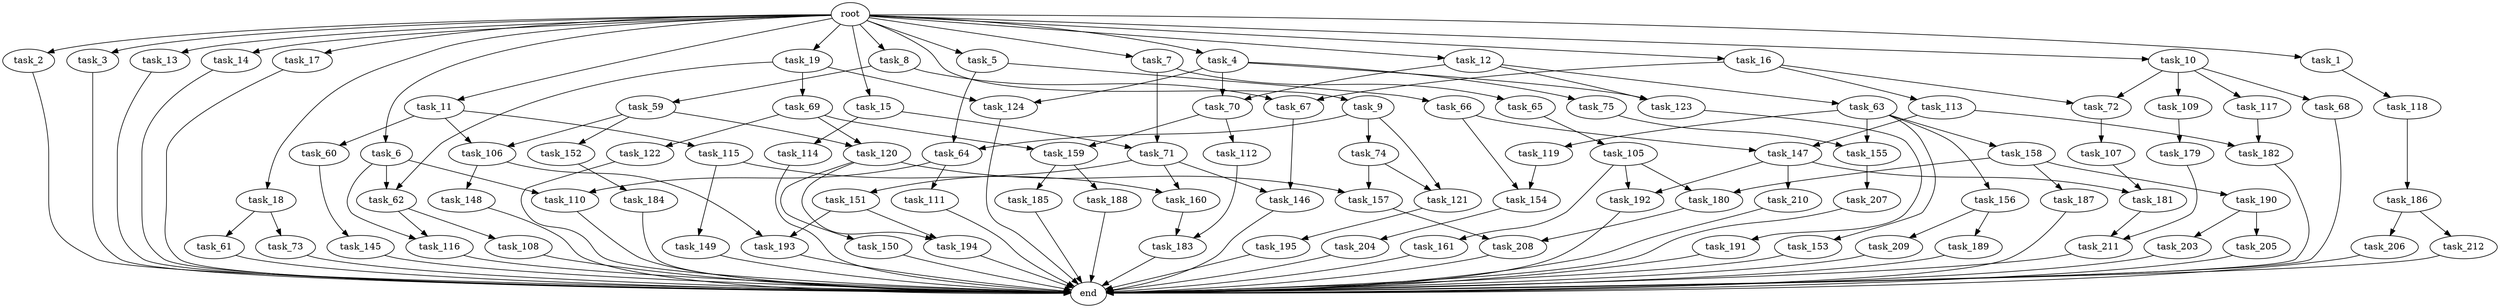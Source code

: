 digraph G {
  root [size="0.000000"];
  task_1 [size="102.400000"];
  task_2 [size="102.400000"];
  task_3 [size="102.400000"];
  task_4 [size="102.400000"];
  task_5 [size="102.400000"];
  task_6 [size="102.400000"];
  task_7 [size="102.400000"];
  task_8 [size="102.400000"];
  task_9 [size="102.400000"];
  task_10 [size="102.400000"];
  task_11 [size="102.400000"];
  task_12 [size="102.400000"];
  task_13 [size="102.400000"];
  task_14 [size="102.400000"];
  task_15 [size="102.400000"];
  task_16 [size="102.400000"];
  task_17 [size="102.400000"];
  task_18 [size="102.400000"];
  task_19 [size="102.400000"];
  task_59 [size="69578470195.199997"];
  task_60 [size="42090679500.800003"];
  task_61 [size="54975581388.800003"];
  task_62 [size="62706522521.600006"];
  task_63 [size="42090679500.800003"];
  task_64 [size="140874927308.800018"];
  task_65 [size="3435973836.800000"];
  task_66 [size="54975581388.800003"];
  task_67 [size="100502234726.400009"];
  task_68 [size="54975581388.800003"];
  task_69 [size="7730941132.800000"];
  task_70 [size="55834574848.000000"];
  task_71 [size="45526653337.600006"];
  task_72 [size="85899345920.000000"];
  task_73 [size="54975581388.800003"];
  task_74 [size="85899345920.000000"];
  task_75 [size="13743895347.200001"];
  task_105 [size="3435973836.800000"];
  task_106 [size="45526653337.600006"];
  task_107 [size="21474836480.000000"];
  task_108 [size="85899345920.000000"];
  task_109 [size="54975581388.800003"];
  task_110 [size="68719476736.000000"];
  task_111 [size="13743895347.200001"];
  task_112 [size="21474836480.000000"];
  task_113 [size="30923764531.200001"];
  task_114 [size="42090679500.800003"];
  task_115 [size="42090679500.800003"];
  task_116 [size="140874927308.800018"];
  task_117 [size="54975581388.800003"];
  task_118 [size="69578470195.199997"];
  task_119 [size="54975581388.800003"];
  task_120 [size="6871947673.600000"];
  task_121 [size="116823110451.200012"];
  task_122 [size="3435973836.800000"];
  task_123 [size="55834574848.000000"];
  task_124 [size="21474836480.000000"];
  task_145 [size="30923764531.200001"];
  task_146 [size="97066260889.600006"];
  task_147 [size="171798691840.000000"];
  task_148 [size="54975581388.800003"];
  task_149 [size="21474836480.000000"];
  task_150 [size="7730941132.800000"];
  task_151 [size="42090679500.800003"];
  task_152 [size="3435973836.800000"];
  task_153 [size="54975581388.800003"];
  task_154 [size="99643241267.200012"];
  task_155 [size="85899345920.000000"];
  task_156 [size="54975581388.800003"];
  task_157 [size="38654705664.000000"];
  task_158 [size="54975581388.800003"];
  task_159 [size="24910810316.800003"];
  task_160 [size="63565515980.800003"];
  task_161 [size="7730941132.800000"];
  task_179 [size="3435973836.800000"];
  task_180 [size="77309411328.000000"];
  task_181 [size="139156940390.399994"];
  task_182 [size="93630287052.800003"];
  task_183 [size="76450417868.800003"];
  task_184 [size="54975581388.800003"];
  task_185 [size="85899345920.000000"];
  task_186 [size="30923764531.200001"];
  task_187 [size="69578470195.199997"];
  task_188 [size="85899345920.000000"];
  task_189 [size="7730941132.800000"];
  task_190 [size="69578470195.199997"];
  task_191 [size="3435973836.800000"];
  task_192 [size="77309411328.000000"];
  task_193 [size="109951162777.600006"];
  task_194 [size="62706522521.600006"];
  task_195 [size="7730941132.800000"];
  task_203 [size="54975581388.800003"];
  task_204 [size="54975581388.800003"];
  task_205 [size="54975581388.800003"];
  task_206 [size="21474836480.000000"];
  task_207 [size="85899345920.000000"];
  task_208 [size="24910810316.800003"];
  task_209 [size="7730941132.800000"];
  task_210 [size="69578470195.199997"];
  task_211 [size="62706522521.600006"];
  task_212 [size="21474836480.000000"];
  end [size="0.000000"];

  root -> task_1 [size="1.000000"];
  root -> task_2 [size="1.000000"];
  root -> task_3 [size="1.000000"];
  root -> task_4 [size="1.000000"];
  root -> task_5 [size="1.000000"];
  root -> task_6 [size="1.000000"];
  root -> task_7 [size="1.000000"];
  root -> task_8 [size="1.000000"];
  root -> task_9 [size="1.000000"];
  root -> task_10 [size="1.000000"];
  root -> task_11 [size="1.000000"];
  root -> task_12 [size="1.000000"];
  root -> task_13 [size="1.000000"];
  root -> task_14 [size="1.000000"];
  root -> task_15 [size="1.000000"];
  root -> task_16 [size="1.000000"];
  root -> task_17 [size="1.000000"];
  root -> task_18 [size="1.000000"];
  root -> task_19 [size="1.000000"];
  task_1 -> task_118 [size="679477248.000000"];
  task_2 -> end [size="1.000000"];
  task_3 -> end [size="1.000000"];
  task_4 -> task_70 [size="134217728.000000"];
  task_4 -> task_75 [size="134217728.000000"];
  task_4 -> task_123 [size="134217728.000000"];
  task_4 -> task_124 [size="134217728.000000"];
  task_5 -> task_64 [size="536870912.000000"];
  task_5 -> task_66 [size="536870912.000000"];
  task_6 -> task_62 [size="536870912.000000"];
  task_6 -> task_110 [size="536870912.000000"];
  task_6 -> task_116 [size="536870912.000000"];
  task_7 -> task_65 [size="33554432.000000"];
  task_7 -> task_71 [size="33554432.000000"];
  task_8 -> task_59 [size="679477248.000000"];
  task_8 -> task_67 [size="679477248.000000"];
  task_9 -> task_64 [size="838860800.000000"];
  task_9 -> task_74 [size="838860800.000000"];
  task_9 -> task_121 [size="838860800.000000"];
  task_10 -> task_68 [size="536870912.000000"];
  task_10 -> task_72 [size="536870912.000000"];
  task_10 -> task_109 [size="536870912.000000"];
  task_10 -> task_117 [size="536870912.000000"];
  task_11 -> task_60 [size="411041792.000000"];
  task_11 -> task_106 [size="411041792.000000"];
  task_11 -> task_115 [size="411041792.000000"];
  task_12 -> task_63 [size="411041792.000000"];
  task_12 -> task_70 [size="411041792.000000"];
  task_12 -> task_123 [size="411041792.000000"];
  task_13 -> end [size="1.000000"];
  task_14 -> end [size="1.000000"];
  task_15 -> task_71 [size="411041792.000000"];
  task_15 -> task_114 [size="411041792.000000"];
  task_16 -> task_67 [size="301989888.000000"];
  task_16 -> task_72 [size="301989888.000000"];
  task_16 -> task_113 [size="301989888.000000"];
  task_17 -> end [size="1.000000"];
  task_18 -> task_61 [size="536870912.000000"];
  task_18 -> task_73 [size="536870912.000000"];
  task_19 -> task_62 [size="75497472.000000"];
  task_19 -> task_69 [size="75497472.000000"];
  task_19 -> task_124 [size="75497472.000000"];
  task_59 -> task_106 [size="33554432.000000"];
  task_59 -> task_120 [size="33554432.000000"];
  task_59 -> task_152 [size="33554432.000000"];
  task_60 -> task_145 [size="301989888.000000"];
  task_61 -> end [size="1.000000"];
  task_62 -> task_108 [size="838860800.000000"];
  task_62 -> task_116 [size="838860800.000000"];
  task_63 -> task_119 [size="536870912.000000"];
  task_63 -> task_153 [size="536870912.000000"];
  task_63 -> task_155 [size="536870912.000000"];
  task_63 -> task_156 [size="536870912.000000"];
  task_63 -> task_158 [size="536870912.000000"];
  task_64 -> task_110 [size="134217728.000000"];
  task_64 -> task_111 [size="134217728.000000"];
  task_65 -> task_105 [size="33554432.000000"];
  task_66 -> task_147 [size="838860800.000000"];
  task_66 -> task_154 [size="838860800.000000"];
  task_67 -> task_146 [size="536870912.000000"];
  task_68 -> end [size="1.000000"];
  task_69 -> task_120 [size="33554432.000000"];
  task_69 -> task_122 [size="33554432.000000"];
  task_69 -> task_159 [size="33554432.000000"];
  task_70 -> task_112 [size="209715200.000000"];
  task_70 -> task_159 [size="209715200.000000"];
  task_71 -> task_146 [size="411041792.000000"];
  task_71 -> task_151 [size="411041792.000000"];
  task_71 -> task_160 [size="411041792.000000"];
  task_72 -> task_107 [size="209715200.000000"];
  task_73 -> end [size="1.000000"];
  task_74 -> task_121 [size="301989888.000000"];
  task_74 -> task_157 [size="301989888.000000"];
  task_75 -> task_155 [size="301989888.000000"];
  task_105 -> task_161 [size="75497472.000000"];
  task_105 -> task_180 [size="75497472.000000"];
  task_105 -> task_192 [size="75497472.000000"];
  task_106 -> task_148 [size="536870912.000000"];
  task_106 -> task_193 [size="536870912.000000"];
  task_107 -> task_181 [size="679477248.000000"];
  task_108 -> end [size="1.000000"];
  task_109 -> task_179 [size="33554432.000000"];
  task_110 -> end [size="1.000000"];
  task_111 -> end [size="1.000000"];
  task_112 -> task_183 [size="536870912.000000"];
  task_113 -> task_147 [size="838860800.000000"];
  task_113 -> task_182 [size="838860800.000000"];
  task_114 -> end [size="1.000000"];
  task_115 -> task_149 [size="209715200.000000"];
  task_115 -> task_160 [size="209715200.000000"];
  task_116 -> end [size="1.000000"];
  task_117 -> task_182 [size="75497472.000000"];
  task_118 -> task_186 [size="301989888.000000"];
  task_119 -> task_154 [size="134217728.000000"];
  task_120 -> task_150 [size="75497472.000000"];
  task_120 -> task_157 [size="75497472.000000"];
  task_120 -> task_194 [size="75497472.000000"];
  task_121 -> task_195 [size="75497472.000000"];
  task_122 -> end [size="1.000000"];
  task_123 -> task_191 [size="33554432.000000"];
  task_124 -> end [size="1.000000"];
  task_145 -> end [size="1.000000"];
  task_146 -> end [size="1.000000"];
  task_147 -> task_181 [size="679477248.000000"];
  task_147 -> task_192 [size="679477248.000000"];
  task_147 -> task_210 [size="679477248.000000"];
  task_148 -> end [size="1.000000"];
  task_149 -> end [size="1.000000"];
  task_150 -> end [size="1.000000"];
  task_151 -> task_193 [size="536870912.000000"];
  task_151 -> task_194 [size="536870912.000000"];
  task_152 -> task_184 [size="536870912.000000"];
  task_153 -> end [size="1.000000"];
  task_154 -> task_204 [size="536870912.000000"];
  task_155 -> task_207 [size="838860800.000000"];
  task_156 -> task_189 [size="75497472.000000"];
  task_156 -> task_209 [size="75497472.000000"];
  task_157 -> task_208 [size="209715200.000000"];
  task_158 -> task_180 [size="679477248.000000"];
  task_158 -> task_187 [size="679477248.000000"];
  task_158 -> task_190 [size="679477248.000000"];
  task_159 -> task_185 [size="838860800.000000"];
  task_159 -> task_188 [size="838860800.000000"];
  task_160 -> task_183 [size="209715200.000000"];
  task_161 -> end [size="1.000000"];
  task_179 -> task_211 [size="75497472.000000"];
  task_180 -> task_208 [size="33554432.000000"];
  task_181 -> task_211 [size="536870912.000000"];
  task_182 -> end [size="1.000000"];
  task_183 -> end [size="1.000000"];
  task_184 -> end [size="1.000000"];
  task_185 -> end [size="1.000000"];
  task_186 -> task_206 [size="209715200.000000"];
  task_186 -> task_212 [size="209715200.000000"];
  task_187 -> end [size="1.000000"];
  task_188 -> end [size="1.000000"];
  task_189 -> end [size="1.000000"];
  task_190 -> task_203 [size="536870912.000000"];
  task_190 -> task_205 [size="536870912.000000"];
  task_191 -> end [size="1.000000"];
  task_192 -> end [size="1.000000"];
  task_193 -> end [size="1.000000"];
  task_194 -> end [size="1.000000"];
  task_195 -> end [size="1.000000"];
  task_203 -> end [size="1.000000"];
  task_204 -> end [size="1.000000"];
  task_205 -> end [size="1.000000"];
  task_206 -> end [size="1.000000"];
  task_207 -> end [size="1.000000"];
  task_208 -> end [size="1.000000"];
  task_209 -> end [size="1.000000"];
  task_210 -> end [size="1.000000"];
  task_211 -> end [size="1.000000"];
  task_212 -> end [size="1.000000"];
}
